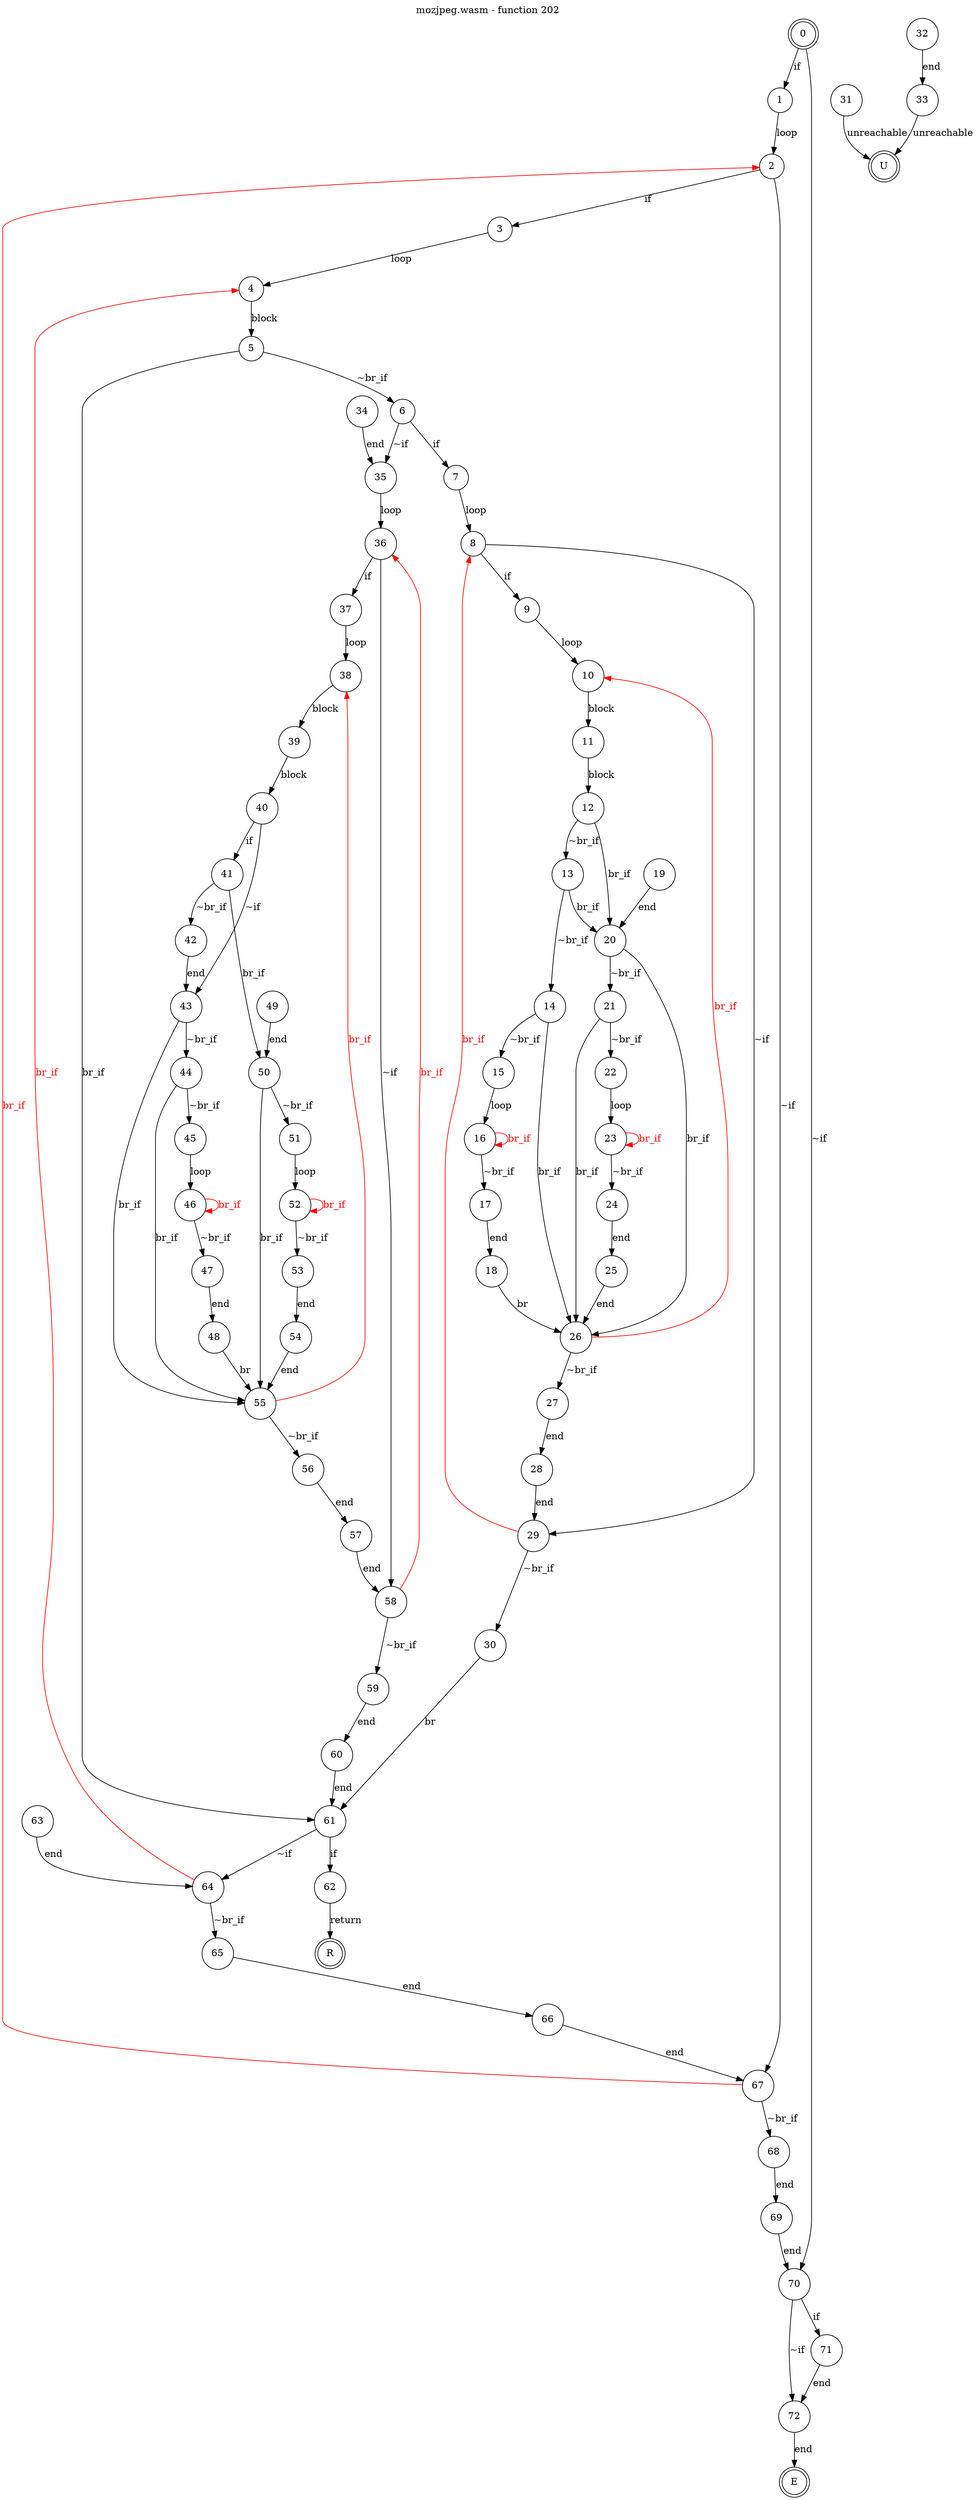 digraph finite_state_machine {
    label = "mozjpeg.wasm - function 202"
    labelloc =  t
    labelfontsize = 16
    labelfontcolor = black
    labelfontname = "Helvetica"
    node [shape = doublecircle]; 0 E U R ;
    node [shape = circle];
    0 -> 1[label="if"];
    0 -> 70[label="~if"];
    1 -> 2[label="loop"];
    2 -> 3[label="if"];
    2 -> 67[label="~if"];
    3 -> 4[label="loop"];
    4 -> 5[label="block"];
    5 -> 6[label="~br_if"];
    5 -> 61[label="br_if"];
    6 -> 7[label="if"];
    6 -> 35[label="~if"];
    7 -> 8[label="loop"];
    8 -> 9[label="if"];
    8 -> 29[label="~if"];
    9 -> 10[label="loop"];
    10 -> 11[label="block"];
    11 -> 12[label="block"];
    12 -> 13[label="~br_if"];
    12 -> 20[label="br_if"];
    13 -> 14[label="~br_if"];
    13 -> 20[label="br_if"];
    14 -> 15[label="~br_if"];
    14 -> 26[label="br_if"];
    15 -> 16[label="loop"];
    16 -> 17[label="~br_if"];
    16 -> 16[color="red" fontcolor="red" label="br_if"];
    17 -> 18[label="end"];
    18 -> 26[label="br"];
    19 -> 20[label="end"];
    20 -> 21[label="~br_if"];
    20 -> 26[label="br_if"];
    21 -> 22[label="~br_if"];
    21 -> 26[label="br_if"];
    22 -> 23[label="loop"];
    23 -> 24[label="~br_if"];
    23 -> 23[color="red" fontcolor="red" label="br_if"];
    24 -> 25[label="end"];
    25 -> 26[label="end"];
    26 -> 27[label="~br_if"];
    26 -> 10[color="red" fontcolor="red" label="br_if"];
    27 -> 28[label="end"];
    28 -> 29[label="end"];
    29 -> 30[label="~br_if"];
    29 -> 8[color="red" fontcolor="red" label="br_if"];
    30 -> 61[label="br"];
    31 -> U[label="unreachable"];
    32 -> 33[label="end"];
    33 -> U[label="unreachable"];
    34 -> 35[label="end"];
    35 -> 36[label="loop"];
    36 -> 37[label="if"];
    36 -> 58[label="~if"];
    37 -> 38[label="loop"];
    38 -> 39[label="block"];
    39 -> 40[label="block"];
    40 -> 41[label="if"];
    40 -> 43[label="~if"];
    41 -> 42[label="~br_if"];
    41 -> 50[label="br_if"];
    42 -> 43[label="end"];
    43 -> 44[label="~br_if"];
    43 -> 55[label="br_if"];
    44 -> 45[label="~br_if"];
    44 -> 55[label="br_if"];
    45 -> 46[label="loop"];
    46 -> 47[label="~br_if"];
    46 -> 46[color="red" fontcolor="red" label="br_if"];
    47 -> 48[label="end"];
    48 -> 55[label="br"];
    49 -> 50[label="end"];
    50 -> 51[label="~br_if"];
    50 -> 55[label="br_if"];
    51 -> 52[label="loop"];
    52 -> 53[label="~br_if"];
    52 -> 52[color="red" fontcolor="red" label="br_if"];
    53 -> 54[label="end"];
    54 -> 55[label="end"];
    55 -> 56[label="~br_if"];
    55 -> 38[color="red" fontcolor="red" label="br_if"];
    56 -> 57[label="end"];
    57 -> 58[label="end"];
    58 -> 59[label="~br_if"];
    58 -> 36[color="red" fontcolor="red" label="br_if"];
    59 -> 60[label="end"];
    60 -> 61[label="end"];
    61 -> 62[label="if"];
    61 -> 64[label="~if"];
    62 -> R[label="return"];
    63 -> 64[label="end"];
    64 -> 65[label="~br_if"];
    64 -> 4[color="red" fontcolor="red" label="br_if"];
    65 -> 66[label="end"];
    66 -> 67[label="end"];
    67 -> 68[label="~br_if"];
    67 -> 2[color="red" fontcolor="red" label="br_if"];
    68 -> 69[label="end"];
    69 -> 70[label="end"];
    70 -> 71[label="if"];
    70 -> 72[label="~if"];
    71 -> 72[label="end"];
    72 -> E[label="end"];
}
